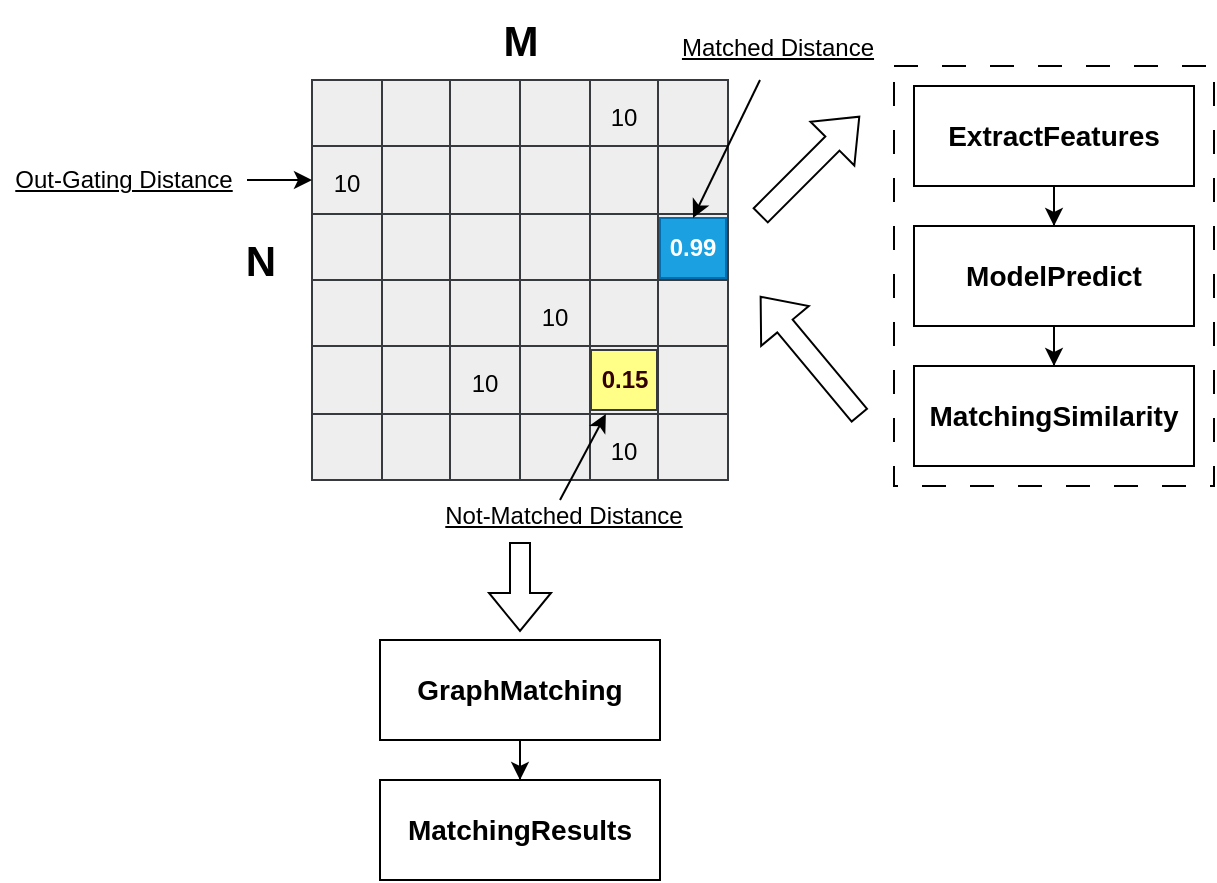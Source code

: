 <mxfile version="24.7.7">
  <diagram name="第 1 页" id="kzzO2YOHoRldFsW4yiQl">
    <mxGraphModel dx="954" dy="606" grid="1" gridSize="10" guides="1" tooltips="1" connect="1" arrows="1" fold="1" page="1" pageScale="1" pageWidth="827" pageHeight="1169" math="0" shadow="0">
      <root>
        <mxCell id="0" />
        <mxCell id="1" parent="0" />
        <mxCell id="0qRXyUEl9UgICIR-H8Mq-2" value="" style="rounded=0;whiteSpace=wrap;html=1;dashed=1;dashPattern=12 12;" vertex="1" parent="1">
          <mxGeometry x="477" y="283" width="160" height="210" as="geometry" />
        </mxCell>
        <mxCell id="0qRXyUEl9UgICIR-H8Mq-3" style="edgeStyle=orthogonalEdgeStyle;rounded=0;orthogonalLoop=1;jettySize=auto;html=1;entryX=0.5;entryY=0;entryDx=0;entryDy=0;" edge="1" parent="1" source="0qRXyUEl9UgICIR-H8Mq-4" target="0qRXyUEl9UgICIR-H8Mq-63">
          <mxGeometry relative="1" as="geometry" />
        </mxCell>
        <mxCell id="0qRXyUEl9UgICIR-H8Mq-4" value="&lt;b&gt;&lt;font style=&quot;font-size: 14px;&quot;&gt;ModelPredict&lt;/font&gt;&lt;/b&gt;" style="rounded=0;whiteSpace=wrap;html=1;" vertex="1" parent="1">
          <mxGeometry x="487" y="363" width="140" height="50" as="geometry" />
        </mxCell>
        <mxCell id="0qRXyUEl9UgICIR-H8Mq-5" value="" style="shape=table;startSize=0;container=1;collapsible=0;childLayout=tableLayout;fontSize=16;fillColor=#eeeeee;strokeColor=#36393d;" vertex="1" parent="1">
          <mxGeometry x="186" y="290" width="104" height="100" as="geometry" />
        </mxCell>
        <mxCell id="0qRXyUEl9UgICIR-H8Mq-6" value="" style="shape=tableRow;horizontal=0;startSize=0;swimlaneHead=0;swimlaneBody=0;strokeColor=inherit;top=0;left=0;bottom=0;right=0;collapsible=0;dropTarget=0;fillColor=none;points=[[0,0.5],[1,0.5]];portConstraint=eastwest;fontSize=16;" vertex="1" parent="0qRXyUEl9UgICIR-H8Mq-5">
          <mxGeometry width="104" height="33" as="geometry" />
        </mxCell>
        <mxCell id="0qRXyUEl9UgICIR-H8Mq-7" value="" style="shape=partialRectangle;html=1;whiteSpace=wrap;connectable=0;strokeColor=inherit;overflow=hidden;fillColor=none;top=0;left=0;bottom=0;right=0;pointerEvents=1;fontSize=16;" vertex="1" parent="0qRXyUEl9UgICIR-H8Mq-6">
          <mxGeometry width="35" height="33" as="geometry">
            <mxRectangle width="35" height="33" as="alternateBounds" />
          </mxGeometry>
        </mxCell>
        <mxCell id="0qRXyUEl9UgICIR-H8Mq-8" value="" style="shape=partialRectangle;html=1;whiteSpace=wrap;connectable=0;strokeColor=inherit;overflow=hidden;fillColor=none;top=0;left=0;bottom=0;right=0;pointerEvents=1;fontSize=16;" vertex="1" parent="0qRXyUEl9UgICIR-H8Mq-6">
          <mxGeometry x="35" width="34" height="33" as="geometry">
            <mxRectangle width="34" height="33" as="alternateBounds" />
          </mxGeometry>
        </mxCell>
        <mxCell id="0qRXyUEl9UgICIR-H8Mq-9" value="" style="shape=partialRectangle;html=1;whiteSpace=wrap;connectable=0;strokeColor=inherit;overflow=hidden;fillColor=none;top=0;left=0;bottom=0;right=0;pointerEvents=1;fontSize=16;" vertex="1" parent="0qRXyUEl9UgICIR-H8Mq-6">
          <mxGeometry x="69" width="35" height="33" as="geometry">
            <mxRectangle width="35" height="33" as="alternateBounds" />
          </mxGeometry>
        </mxCell>
        <mxCell id="0qRXyUEl9UgICIR-H8Mq-10" value="" style="shape=tableRow;horizontal=0;startSize=0;swimlaneHead=0;swimlaneBody=0;strokeColor=inherit;top=0;left=0;bottom=0;right=0;collapsible=0;dropTarget=0;fillColor=none;points=[[0,0.5],[1,0.5]];portConstraint=eastwest;fontSize=16;" vertex="1" parent="0qRXyUEl9UgICIR-H8Mq-5">
          <mxGeometry y="33" width="104" height="34" as="geometry" />
        </mxCell>
        <mxCell id="0qRXyUEl9UgICIR-H8Mq-11" value="&lt;font style=&quot;font-size: 12px;&quot;&gt;10&lt;/font&gt;" style="shape=partialRectangle;html=1;whiteSpace=wrap;connectable=0;strokeColor=inherit;overflow=hidden;fillColor=none;top=0;left=0;bottom=0;right=0;pointerEvents=1;fontSize=16;" vertex="1" parent="0qRXyUEl9UgICIR-H8Mq-10">
          <mxGeometry width="35" height="34" as="geometry">
            <mxRectangle width="35" height="34" as="alternateBounds" />
          </mxGeometry>
        </mxCell>
        <mxCell id="0qRXyUEl9UgICIR-H8Mq-12" value="" style="shape=partialRectangle;html=1;whiteSpace=wrap;connectable=0;strokeColor=inherit;overflow=hidden;fillColor=none;top=0;left=0;bottom=0;right=0;pointerEvents=1;fontSize=16;" vertex="1" parent="0qRXyUEl9UgICIR-H8Mq-10">
          <mxGeometry x="35" width="34" height="34" as="geometry">
            <mxRectangle width="34" height="34" as="alternateBounds" />
          </mxGeometry>
        </mxCell>
        <mxCell id="0qRXyUEl9UgICIR-H8Mq-13" value="" style="shape=partialRectangle;html=1;whiteSpace=wrap;connectable=0;strokeColor=inherit;overflow=hidden;fillColor=none;top=0;left=0;bottom=0;right=0;pointerEvents=1;fontSize=16;" vertex="1" parent="0qRXyUEl9UgICIR-H8Mq-10">
          <mxGeometry x="69" width="35" height="34" as="geometry">
            <mxRectangle width="35" height="34" as="alternateBounds" />
          </mxGeometry>
        </mxCell>
        <mxCell id="0qRXyUEl9UgICIR-H8Mq-14" value="" style="shape=tableRow;horizontal=0;startSize=0;swimlaneHead=0;swimlaneBody=0;strokeColor=inherit;top=0;left=0;bottom=0;right=0;collapsible=0;dropTarget=0;fillColor=none;points=[[0,0.5],[1,0.5]];portConstraint=eastwest;fontSize=16;" vertex="1" parent="0qRXyUEl9UgICIR-H8Mq-5">
          <mxGeometry y="67" width="104" height="33" as="geometry" />
        </mxCell>
        <mxCell id="0qRXyUEl9UgICIR-H8Mq-15" value="" style="shape=partialRectangle;html=1;whiteSpace=wrap;connectable=0;strokeColor=inherit;overflow=hidden;fillColor=none;top=0;left=0;bottom=0;right=0;pointerEvents=1;fontSize=16;" vertex="1" parent="0qRXyUEl9UgICIR-H8Mq-14">
          <mxGeometry width="35" height="33" as="geometry">
            <mxRectangle width="35" height="33" as="alternateBounds" />
          </mxGeometry>
        </mxCell>
        <mxCell id="0qRXyUEl9UgICIR-H8Mq-16" value="" style="shape=partialRectangle;html=1;whiteSpace=wrap;connectable=0;strokeColor=inherit;overflow=hidden;fillColor=none;top=0;left=0;bottom=0;right=0;pointerEvents=1;fontSize=16;" vertex="1" parent="0qRXyUEl9UgICIR-H8Mq-14">
          <mxGeometry x="35" width="34" height="33" as="geometry">
            <mxRectangle width="34" height="33" as="alternateBounds" />
          </mxGeometry>
        </mxCell>
        <mxCell id="0qRXyUEl9UgICIR-H8Mq-17" value="" style="shape=partialRectangle;html=1;whiteSpace=wrap;connectable=0;strokeColor=inherit;overflow=hidden;fillColor=none;top=0;left=0;bottom=0;right=0;pointerEvents=1;fontSize=16;" vertex="1" parent="0qRXyUEl9UgICIR-H8Mq-14">
          <mxGeometry x="69" width="35" height="33" as="geometry">
            <mxRectangle width="35" height="33" as="alternateBounds" />
          </mxGeometry>
        </mxCell>
        <mxCell id="0qRXyUEl9UgICIR-H8Mq-18" value="" style="shape=table;startSize=0;container=1;collapsible=0;childLayout=tableLayout;fontSize=16;fillColor=#eeeeee;strokeColor=#36393d;" vertex="1" parent="1">
          <mxGeometry x="290" y="290" width="104" height="100" as="geometry" />
        </mxCell>
        <mxCell id="0qRXyUEl9UgICIR-H8Mq-19" value="" style="shape=tableRow;horizontal=0;startSize=0;swimlaneHead=0;swimlaneBody=0;strokeColor=inherit;top=0;left=0;bottom=0;right=0;collapsible=0;dropTarget=0;fillColor=none;points=[[0,0.5],[1,0.5]];portConstraint=eastwest;fontSize=16;" vertex="1" parent="0qRXyUEl9UgICIR-H8Mq-18">
          <mxGeometry width="104" height="33" as="geometry" />
        </mxCell>
        <mxCell id="0qRXyUEl9UgICIR-H8Mq-20" value="" style="shape=partialRectangle;html=1;whiteSpace=wrap;connectable=0;strokeColor=inherit;overflow=hidden;fillColor=none;top=0;left=0;bottom=0;right=0;pointerEvents=1;fontSize=16;" vertex="1" parent="0qRXyUEl9UgICIR-H8Mq-19">
          <mxGeometry width="35" height="33" as="geometry">
            <mxRectangle width="35" height="33" as="alternateBounds" />
          </mxGeometry>
        </mxCell>
        <mxCell id="0qRXyUEl9UgICIR-H8Mq-21" value="&lt;font style=&quot;font-size: 12px;&quot;&gt;10&lt;/font&gt;" style="shape=partialRectangle;html=1;whiteSpace=wrap;connectable=0;strokeColor=inherit;overflow=hidden;fillColor=none;top=0;left=0;bottom=0;right=0;pointerEvents=1;fontSize=16;" vertex="1" parent="0qRXyUEl9UgICIR-H8Mq-19">
          <mxGeometry x="35" width="34" height="33" as="geometry">
            <mxRectangle width="34" height="33" as="alternateBounds" />
          </mxGeometry>
        </mxCell>
        <mxCell id="0qRXyUEl9UgICIR-H8Mq-22" value="" style="shape=partialRectangle;html=1;whiteSpace=wrap;connectable=0;strokeColor=inherit;overflow=hidden;fillColor=none;top=0;left=0;bottom=0;right=0;pointerEvents=1;fontSize=16;" vertex="1" parent="0qRXyUEl9UgICIR-H8Mq-19">
          <mxGeometry x="69" width="35" height="33" as="geometry">
            <mxRectangle width="35" height="33" as="alternateBounds" />
          </mxGeometry>
        </mxCell>
        <mxCell id="0qRXyUEl9UgICIR-H8Mq-23" value="" style="shape=tableRow;horizontal=0;startSize=0;swimlaneHead=0;swimlaneBody=0;strokeColor=inherit;top=0;left=0;bottom=0;right=0;collapsible=0;dropTarget=0;fillColor=none;points=[[0,0.5],[1,0.5]];portConstraint=eastwest;fontSize=16;" vertex="1" parent="0qRXyUEl9UgICIR-H8Mq-18">
          <mxGeometry y="33" width="104" height="34" as="geometry" />
        </mxCell>
        <mxCell id="0qRXyUEl9UgICIR-H8Mq-24" value="" style="shape=partialRectangle;html=1;whiteSpace=wrap;connectable=0;strokeColor=inherit;overflow=hidden;fillColor=none;top=0;left=0;bottom=0;right=0;pointerEvents=1;fontSize=16;" vertex="1" parent="0qRXyUEl9UgICIR-H8Mq-23">
          <mxGeometry width="35" height="34" as="geometry">
            <mxRectangle width="35" height="34" as="alternateBounds" />
          </mxGeometry>
        </mxCell>
        <mxCell id="0qRXyUEl9UgICIR-H8Mq-25" value="" style="shape=partialRectangle;html=1;whiteSpace=wrap;connectable=0;strokeColor=inherit;overflow=hidden;fillColor=none;top=0;left=0;bottom=0;right=0;pointerEvents=1;fontSize=16;" vertex="1" parent="0qRXyUEl9UgICIR-H8Mq-23">
          <mxGeometry x="35" width="34" height="34" as="geometry">
            <mxRectangle width="34" height="34" as="alternateBounds" />
          </mxGeometry>
        </mxCell>
        <mxCell id="0qRXyUEl9UgICIR-H8Mq-26" value="" style="shape=partialRectangle;html=1;whiteSpace=wrap;connectable=0;strokeColor=inherit;overflow=hidden;fillColor=none;top=0;left=0;bottom=0;right=0;pointerEvents=1;fontSize=16;" vertex="1" parent="0qRXyUEl9UgICIR-H8Mq-23">
          <mxGeometry x="69" width="35" height="34" as="geometry">
            <mxRectangle width="35" height="34" as="alternateBounds" />
          </mxGeometry>
        </mxCell>
        <mxCell id="0qRXyUEl9UgICIR-H8Mq-27" value="" style="shape=tableRow;horizontal=0;startSize=0;swimlaneHead=0;swimlaneBody=0;strokeColor=inherit;top=0;left=0;bottom=0;right=0;collapsible=0;dropTarget=0;fillColor=none;points=[[0,0.5],[1,0.5]];portConstraint=eastwest;fontSize=16;" vertex="1" parent="0qRXyUEl9UgICIR-H8Mq-18">
          <mxGeometry y="67" width="104" height="33" as="geometry" />
        </mxCell>
        <mxCell id="0qRXyUEl9UgICIR-H8Mq-28" value="" style="shape=partialRectangle;html=1;whiteSpace=wrap;connectable=0;strokeColor=inherit;overflow=hidden;fillColor=none;top=0;left=0;bottom=0;right=0;pointerEvents=1;fontSize=16;" vertex="1" parent="0qRXyUEl9UgICIR-H8Mq-27">
          <mxGeometry width="35" height="33" as="geometry">
            <mxRectangle width="35" height="33" as="alternateBounds" />
          </mxGeometry>
        </mxCell>
        <mxCell id="0qRXyUEl9UgICIR-H8Mq-29" value="" style="shape=partialRectangle;html=1;whiteSpace=wrap;connectable=0;strokeColor=inherit;overflow=hidden;fillColor=none;top=0;left=0;bottom=0;right=0;pointerEvents=1;fontSize=16;" vertex="1" parent="0qRXyUEl9UgICIR-H8Mq-27">
          <mxGeometry x="35" width="34" height="33" as="geometry">
            <mxRectangle width="34" height="33" as="alternateBounds" />
          </mxGeometry>
        </mxCell>
        <mxCell id="0qRXyUEl9UgICIR-H8Mq-30" value="" style="shape=partialRectangle;html=1;whiteSpace=wrap;connectable=0;strokeColor=inherit;overflow=hidden;fillColor=none;top=0;left=0;bottom=0;right=0;pointerEvents=1;fontSize=16;" vertex="1" parent="0qRXyUEl9UgICIR-H8Mq-27">
          <mxGeometry x="69" width="35" height="33" as="geometry">
            <mxRectangle width="35" height="33" as="alternateBounds" />
          </mxGeometry>
        </mxCell>
        <mxCell id="0qRXyUEl9UgICIR-H8Mq-31" value="" style="shape=table;startSize=0;container=1;collapsible=0;childLayout=tableLayout;fontSize=16;fillColor=#eeeeee;strokeColor=#36393d;" vertex="1" parent="1">
          <mxGeometry x="186" y="390" width="104" height="100" as="geometry" />
        </mxCell>
        <mxCell id="0qRXyUEl9UgICIR-H8Mq-32" value="" style="shape=tableRow;horizontal=0;startSize=0;swimlaneHead=0;swimlaneBody=0;strokeColor=inherit;top=0;left=0;bottom=0;right=0;collapsible=0;dropTarget=0;fillColor=none;points=[[0,0.5],[1,0.5]];portConstraint=eastwest;fontSize=16;" vertex="1" parent="0qRXyUEl9UgICIR-H8Mq-31">
          <mxGeometry width="104" height="33" as="geometry" />
        </mxCell>
        <mxCell id="0qRXyUEl9UgICIR-H8Mq-33" value="" style="shape=partialRectangle;html=1;whiteSpace=wrap;connectable=0;strokeColor=inherit;overflow=hidden;fillColor=none;top=0;left=0;bottom=0;right=0;pointerEvents=1;fontSize=16;" vertex="1" parent="0qRXyUEl9UgICIR-H8Mq-32">
          <mxGeometry width="35" height="33" as="geometry">
            <mxRectangle width="35" height="33" as="alternateBounds" />
          </mxGeometry>
        </mxCell>
        <mxCell id="0qRXyUEl9UgICIR-H8Mq-34" value="" style="shape=partialRectangle;html=1;whiteSpace=wrap;connectable=0;strokeColor=inherit;overflow=hidden;fillColor=none;top=0;left=0;bottom=0;right=0;pointerEvents=1;fontSize=16;" vertex="1" parent="0qRXyUEl9UgICIR-H8Mq-32">
          <mxGeometry x="35" width="34" height="33" as="geometry">
            <mxRectangle width="34" height="33" as="alternateBounds" />
          </mxGeometry>
        </mxCell>
        <mxCell id="0qRXyUEl9UgICIR-H8Mq-35" value="" style="shape=partialRectangle;html=1;whiteSpace=wrap;connectable=0;strokeColor=inherit;overflow=hidden;fillColor=none;top=0;left=0;bottom=0;right=0;pointerEvents=1;fontSize=16;" vertex="1" parent="0qRXyUEl9UgICIR-H8Mq-32">
          <mxGeometry x="69" width="35" height="33" as="geometry">
            <mxRectangle width="35" height="33" as="alternateBounds" />
          </mxGeometry>
        </mxCell>
        <mxCell id="0qRXyUEl9UgICIR-H8Mq-36" value="" style="shape=tableRow;horizontal=0;startSize=0;swimlaneHead=0;swimlaneBody=0;strokeColor=inherit;top=0;left=0;bottom=0;right=0;collapsible=0;dropTarget=0;fillColor=none;points=[[0,0.5],[1,0.5]];portConstraint=eastwest;fontSize=16;" vertex="1" parent="0qRXyUEl9UgICIR-H8Mq-31">
          <mxGeometry y="33" width="104" height="34" as="geometry" />
        </mxCell>
        <mxCell id="0qRXyUEl9UgICIR-H8Mq-37" value="" style="shape=partialRectangle;html=1;whiteSpace=wrap;connectable=0;strokeColor=inherit;overflow=hidden;fillColor=none;top=0;left=0;bottom=0;right=0;pointerEvents=1;fontSize=16;" vertex="1" parent="0qRXyUEl9UgICIR-H8Mq-36">
          <mxGeometry width="35" height="34" as="geometry">
            <mxRectangle width="35" height="34" as="alternateBounds" />
          </mxGeometry>
        </mxCell>
        <mxCell id="0qRXyUEl9UgICIR-H8Mq-38" value="" style="shape=partialRectangle;html=1;whiteSpace=wrap;connectable=0;strokeColor=inherit;overflow=hidden;fillColor=none;top=0;left=0;bottom=0;right=0;pointerEvents=1;fontSize=16;" vertex="1" parent="0qRXyUEl9UgICIR-H8Mq-36">
          <mxGeometry x="35" width="34" height="34" as="geometry">
            <mxRectangle width="34" height="34" as="alternateBounds" />
          </mxGeometry>
        </mxCell>
        <mxCell id="0qRXyUEl9UgICIR-H8Mq-39" value="&lt;font style=&quot;font-size: 12px;&quot;&gt;10&lt;/font&gt;" style="shape=partialRectangle;html=1;whiteSpace=wrap;connectable=0;strokeColor=inherit;overflow=hidden;fillColor=none;top=0;left=0;bottom=0;right=0;pointerEvents=1;fontSize=16;" vertex="1" parent="0qRXyUEl9UgICIR-H8Mq-36">
          <mxGeometry x="69" width="35" height="34" as="geometry">
            <mxRectangle width="35" height="34" as="alternateBounds" />
          </mxGeometry>
        </mxCell>
        <mxCell id="0qRXyUEl9UgICIR-H8Mq-40" value="" style="shape=tableRow;horizontal=0;startSize=0;swimlaneHead=0;swimlaneBody=0;strokeColor=inherit;top=0;left=0;bottom=0;right=0;collapsible=0;dropTarget=0;fillColor=none;points=[[0,0.5],[1,0.5]];portConstraint=eastwest;fontSize=16;" vertex="1" parent="0qRXyUEl9UgICIR-H8Mq-31">
          <mxGeometry y="67" width="104" height="33" as="geometry" />
        </mxCell>
        <mxCell id="0qRXyUEl9UgICIR-H8Mq-41" value="" style="shape=partialRectangle;html=1;whiteSpace=wrap;connectable=0;strokeColor=inherit;overflow=hidden;fillColor=none;top=0;left=0;bottom=0;right=0;pointerEvents=1;fontSize=16;" vertex="1" parent="0qRXyUEl9UgICIR-H8Mq-40">
          <mxGeometry width="35" height="33" as="geometry">
            <mxRectangle width="35" height="33" as="alternateBounds" />
          </mxGeometry>
        </mxCell>
        <mxCell id="0qRXyUEl9UgICIR-H8Mq-42" value="" style="shape=partialRectangle;html=1;whiteSpace=wrap;connectable=0;strokeColor=inherit;overflow=hidden;fillColor=none;top=0;left=0;bottom=0;right=0;pointerEvents=1;fontSize=16;" vertex="1" parent="0qRXyUEl9UgICIR-H8Mq-40">
          <mxGeometry x="35" width="34" height="33" as="geometry">
            <mxRectangle width="34" height="33" as="alternateBounds" />
          </mxGeometry>
        </mxCell>
        <mxCell id="0qRXyUEl9UgICIR-H8Mq-43" value="" style="shape=partialRectangle;html=1;whiteSpace=wrap;connectable=0;strokeColor=inherit;overflow=hidden;fillColor=none;top=0;left=0;bottom=0;right=0;pointerEvents=1;fontSize=16;" vertex="1" parent="0qRXyUEl9UgICIR-H8Mq-40">
          <mxGeometry x="69" width="35" height="33" as="geometry">
            <mxRectangle width="35" height="33" as="alternateBounds" />
          </mxGeometry>
        </mxCell>
        <mxCell id="0qRXyUEl9UgICIR-H8Mq-44" value="" style="shape=table;startSize=0;container=1;collapsible=0;childLayout=tableLayout;fontSize=16;fillColor=#eeeeee;strokeColor=#36393d;" vertex="1" parent="1">
          <mxGeometry x="290" y="390" width="104" height="100" as="geometry" />
        </mxCell>
        <mxCell id="0qRXyUEl9UgICIR-H8Mq-45" value="" style="shape=tableRow;horizontal=0;startSize=0;swimlaneHead=0;swimlaneBody=0;strokeColor=inherit;top=0;left=0;bottom=0;right=0;collapsible=0;dropTarget=0;fillColor=none;points=[[0,0.5],[1,0.5]];portConstraint=eastwest;fontSize=16;" vertex="1" parent="0qRXyUEl9UgICIR-H8Mq-44">
          <mxGeometry width="104" height="33" as="geometry" />
        </mxCell>
        <mxCell id="0qRXyUEl9UgICIR-H8Mq-46" value="&lt;font style=&quot;font-size: 12px;&quot;&gt;10&lt;/font&gt;" style="shape=partialRectangle;html=1;whiteSpace=wrap;connectable=0;strokeColor=inherit;overflow=hidden;fillColor=none;top=0;left=0;bottom=0;right=0;pointerEvents=1;fontSize=16;" vertex="1" parent="0qRXyUEl9UgICIR-H8Mq-45">
          <mxGeometry width="35" height="33" as="geometry">
            <mxRectangle width="35" height="33" as="alternateBounds" />
          </mxGeometry>
        </mxCell>
        <mxCell id="0qRXyUEl9UgICIR-H8Mq-47" value="" style="shape=partialRectangle;html=1;whiteSpace=wrap;connectable=0;strokeColor=inherit;overflow=hidden;fillColor=none;top=0;left=0;bottom=0;right=0;pointerEvents=1;fontSize=16;" vertex="1" parent="0qRXyUEl9UgICIR-H8Mq-45">
          <mxGeometry x="35" width="34" height="33" as="geometry">
            <mxRectangle width="34" height="33" as="alternateBounds" />
          </mxGeometry>
        </mxCell>
        <mxCell id="0qRXyUEl9UgICIR-H8Mq-48" value="" style="shape=partialRectangle;html=1;whiteSpace=wrap;connectable=0;strokeColor=inherit;overflow=hidden;fillColor=none;top=0;left=0;bottom=0;right=0;pointerEvents=1;fontSize=16;" vertex="1" parent="0qRXyUEl9UgICIR-H8Mq-45">
          <mxGeometry x="69" width="35" height="33" as="geometry">
            <mxRectangle width="35" height="33" as="alternateBounds" />
          </mxGeometry>
        </mxCell>
        <mxCell id="0qRXyUEl9UgICIR-H8Mq-49" value="" style="shape=tableRow;horizontal=0;startSize=0;swimlaneHead=0;swimlaneBody=0;strokeColor=inherit;top=0;left=0;bottom=0;right=0;collapsible=0;dropTarget=0;fillColor=none;points=[[0,0.5],[1,0.5]];portConstraint=eastwest;fontSize=16;" vertex="1" parent="0qRXyUEl9UgICIR-H8Mq-44">
          <mxGeometry y="33" width="104" height="34" as="geometry" />
        </mxCell>
        <mxCell id="0qRXyUEl9UgICIR-H8Mq-50" value="" style="shape=partialRectangle;html=1;whiteSpace=wrap;connectable=0;strokeColor=inherit;overflow=hidden;fillColor=none;top=0;left=0;bottom=0;right=0;pointerEvents=1;fontSize=16;" vertex="1" parent="0qRXyUEl9UgICIR-H8Mq-49">
          <mxGeometry width="35" height="34" as="geometry">
            <mxRectangle width="35" height="34" as="alternateBounds" />
          </mxGeometry>
        </mxCell>
        <mxCell id="0qRXyUEl9UgICIR-H8Mq-51" value="&lt;font style=&quot;font-size: 12px;&quot;&gt;0.15&lt;/font&gt;" style="shape=partialRectangle;html=1;whiteSpace=wrap;connectable=0;strokeColor=inherit;overflow=hidden;fillColor=none;top=0;left=0;bottom=0;right=0;pointerEvents=1;fontSize=16;" vertex="1" parent="0qRXyUEl9UgICIR-H8Mq-49">
          <mxGeometry x="35" width="34" height="34" as="geometry">
            <mxRectangle width="34" height="34" as="alternateBounds" />
          </mxGeometry>
        </mxCell>
        <mxCell id="0qRXyUEl9UgICIR-H8Mq-52" value="" style="shape=partialRectangle;html=1;whiteSpace=wrap;connectable=0;strokeColor=inherit;overflow=hidden;fillColor=none;top=0;left=0;bottom=0;right=0;pointerEvents=1;fontSize=16;" vertex="1" parent="0qRXyUEl9UgICIR-H8Mq-49">
          <mxGeometry x="69" width="35" height="34" as="geometry">
            <mxRectangle width="35" height="34" as="alternateBounds" />
          </mxGeometry>
        </mxCell>
        <mxCell id="0qRXyUEl9UgICIR-H8Mq-53" value="" style="shape=tableRow;horizontal=0;startSize=0;swimlaneHead=0;swimlaneBody=0;strokeColor=inherit;top=0;left=0;bottom=0;right=0;collapsible=0;dropTarget=0;fillColor=none;points=[[0,0.5],[1,0.5]];portConstraint=eastwest;fontSize=16;" vertex="1" parent="0qRXyUEl9UgICIR-H8Mq-44">
          <mxGeometry y="67" width="104" height="33" as="geometry" />
        </mxCell>
        <mxCell id="0qRXyUEl9UgICIR-H8Mq-54" value="" style="shape=partialRectangle;html=1;whiteSpace=wrap;connectable=0;strokeColor=inherit;overflow=hidden;fillColor=none;top=0;left=0;bottom=0;right=0;pointerEvents=1;fontSize=16;" vertex="1" parent="0qRXyUEl9UgICIR-H8Mq-53">
          <mxGeometry width="35" height="33" as="geometry">
            <mxRectangle width="35" height="33" as="alternateBounds" />
          </mxGeometry>
        </mxCell>
        <mxCell id="0qRXyUEl9UgICIR-H8Mq-55" value="&lt;font style=&quot;font-size: 12px;&quot;&gt;10&lt;/font&gt;" style="shape=partialRectangle;html=1;whiteSpace=wrap;connectable=0;strokeColor=inherit;overflow=hidden;fillColor=none;top=0;left=0;bottom=0;right=0;pointerEvents=1;fontSize=16;" vertex="1" parent="0qRXyUEl9UgICIR-H8Mq-53">
          <mxGeometry x="35" width="34" height="33" as="geometry">
            <mxRectangle width="34" height="33" as="alternateBounds" />
          </mxGeometry>
        </mxCell>
        <mxCell id="0qRXyUEl9UgICIR-H8Mq-56" value="" style="shape=partialRectangle;html=1;whiteSpace=wrap;connectable=0;strokeColor=inherit;overflow=hidden;fillColor=none;top=0;left=0;bottom=0;right=0;pointerEvents=1;fontSize=16;" vertex="1" parent="0qRXyUEl9UgICIR-H8Mq-53">
          <mxGeometry x="69" width="35" height="33" as="geometry">
            <mxRectangle width="35" height="33" as="alternateBounds" />
          </mxGeometry>
        </mxCell>
        <mxCell id="0qRXyUEl9UgICIR-H8Mq-57" value="M" style="text;html=1;align=center;verticalAlign=middle;resizable=0;points=[];autosize=1;strokeColor=none;fillColor=none;fontStyle=1;fontSize=21;" vertex="1" parent="1">
          <mxGeometry x="270" y="250" width="40" height="40" as="geometry" />
        </mxCell>
        <mxCell id="0qRXyUEl9UgICIR-H8Mq-58" value="N" style="text;html=1;align=center;verticalAlign=middle;resizable=0;points=[];autosize=1;strokeColor=none;fillColor=none;fontStyle=1;fontSize=21;" vertex="1" parent="1">
          <mxGeometry x="140" y="360" width="40" height="40" as="geometry" />
        </mxCell>
        <mxCell id="0qRXyUEl9UgICIR-H8Mq-59" value="&lt;b&gt;0.99&lt;/b&gt;" style="rounded=0;whiteSpace=wrap;html=1;fillColor=#1ba1e2;strokeColor=#006EAF;fontColor=#ffffff;" vertex="1" parent="1">
          <mxGeometry x="360" y="359" width="33" height="30" as="geometry" />
        </mxCell>
        <mxCell id="0qRXyUEl9UgICIR-H8Mq-60" value="" style="shape=flexArrow;endArrow=classic;html=1;rounded=0;" edge="1" parent="1">
          <mxGeometry width="50" height="50" relative="1" as="geometry">
            <mxPoint x="410" y="358" as="sourcePoint" />
            <mxPoint x="460" y="308" as="targetPoint" />
          </mxGeometry>
        </mxCell>
        <mxCell id="0qRXyUEl9UgICIR-H8Mq-61" style="edgeStyle=orthogonalEdgeStyle;rounded=0;orthogonalLoop=1;jettySize=auto;html=1;" edge="1" parent="1" source="0qRXyUEl9UgICIR-H8Mq-62" target="0qRXyUEl9UgICIR-H8Mq-4">
          <mxGeometry relative="1" as="geometry" />
        </mxCell>
        <mxCell id="0qRXyUEl9UgICIR-H8Mq-62" value="&lt;b&gt;&lt;font style=&quot;font-size: 14px;&quot;&gt;ExtractFeatures&lt;/font&gt;&lt;/b&gt;" style="rounded=0;whiteSpace=wrap;html=1;" vertex="1" parent="1">
          <mxGeometry x="487" y="293" width="140" height="50" as="geometry" />
        </mxCell>
        <mxCell id="0qRXyUEl9UgICIR-H8Mq-63" value="&lt;b&gt;&lt;font style=&quot;font-size: 14px;&quot;&gt;MatchingSimilarity&lt;/font&gt;&lt;/b&gt;" style="rounded=0;whiteSpace=wrap;html=1;" vertex="1" parent="1">
          <mxGeometry x="487" y="433" width="140" height="50" as="geometry" />
        </mxCell>
        <mxCell id="0qRXyUEl9UgICIR-H8Mq-64" value="" style="shape=flexArrow;endArrow=classic;html=1;rounded=0;" edge="1" parent="1">
          <mxGeometry width="50" height="50" relative="1" as="geometry">
            <mxPoint x="460" y="458" as="sourcePoint" />
            <mxPoint x="410" y="398" as="targetPoint" />
          </mxGeometry>
        </mxCell>
        <mxCell id="0qRXyUEl9UgICIR-H8Mq-65" style="edgeStyle=orthogonalEdgeStyle;rounded=0;orthogonalLoop=1;jettySize=auto;html=1;entryX=0;entryY=0.5;entryDx=0;entryDy=0;" edge="1" parent="1" source="0qRXyUEl9UgICIR-H8Mq-66" target="0qRXyUEl9UgICIR-H8Mq-10">
          <mxGeometry relative="1" as="geometry" />
        </mxCell>
        <mxCell id="0qRXyUEl9UgICIR-H8Mq-66" value="Out-Gating Distance" style="text;html=1;align=center;verticalAlign=middle;whiteSpace=wrap;rounded=0;fontStyle=4" vertex="1" parent="1">
          <mxGeometry x="30" y="325" width="123.5" height="30" as="geometry" />
        </mxCell>
        <mxCell id="0qRXyUEl9UgICIR-H8Mq-67" value="Matched Distance" style="text;html=1;align=center;verticalAlign=middle;whiteSpace=wrap;rounded=0;fontStyle=4" vertex="1" parent="1">
          <mxGeometry x="357" y="259" width="123.5" height="30" as="geometry" />
        </mxCell>
        <mxCell id="0qRXyUEl9UgICIR-H8Mq-68" value="" style="endArrow=classic;html=1;rounded=0;entryX=0.5;entryY=0;entryDx=0;entryDy=0;" edge="1" parent="1" target="0qRXyUEl9UgICIR-H8Mq-59">
          <mxGeometry width="50" height="50" relative="1" as="geometry">
            <mxPoint x="410" y="290" as="sourcePoint" />
            <mxPoint x="460" y="240" as="targetPoint" />
          </mxGeometry>
        </mxCell>
        <mxCell id="0qRXyUEl9UgICIR-H8Mq-69" value="Not-Matched Distance" style="text;html=1;align=center;verticalAlign=middle;whiteSpace=wrap;rounded=0;fontStyle=4" vertex="1" parent="1">
          <mxGeometry x="250" y="493" width="123.5" height="30" as="geometry" />
        </mxCell>
        <mxCell id="0qRXyUEl9UgICIR-H8Mq-70" value="" style="endArrow=classic;html=1;rounded=0;" edge="1" parent="1" target="0qRXyUEl9UgICIR-H8Mq-49">
          <mxGeometry width="50" height="50" relative="1" as="geometry">
            <mxPoint x="310" y="500" as="sourcePoint" />
            <mxPoint x="360" y="450" as="targetPoint" />
          </mxGeometry>
        </mxCell>
        <mxCell id="0qRXyUEl9UgICIR-H8Mq-71" value="&lt;font color=&quot;#330000&quot;&gt;&lt;b&gt;0.15&lt;/b&gt;&lt;/font&gt;" style="rounded=0;whiteSpace=wrap;html=1;fillColor=#ffff88;strokeColor=#36393d;" vertex="1" parent="1">
          <mxGeometry x="325.5" y="425" width="33" height="30" as="geometry" />
        </mxCell>
        <mxCell id="0qRXyUEl9UgICIR-H8Mq-79" style="edgeStyle=orthogonalEdgeStyle;rounded=0;orthogonalLoop=1;jettySize=auto;html=1;entryX=0.5;entryY=0;entryDx=0;entryDy=0;" edge="1" parent="1" source="0qRXyUEl9UgICIR-H8Mq-73" target="0qRXyUEl9UgICIR-H8Mq-75">
          <mxGeometry relative="1" as="geometry" />
        </mxCell>
        <mxCell id="0qRXyUEl9UgICIR-H8Mq-73" value="&lt;b&gt;&lt;font style=&quot;font-size: 14px;&quot;&gt;GraphMatching&lt;/font&gt;&lt;/b&gt;" style="rounded=0;whiteSpace=wrap;html=1;" vertex="1" parent="1">
          <mxGeometry x="220" y="570" width="140" height="50" as="geometry" />
        </mxCell>
        <mxCell id="0qRXyUEl9UgICIR-H8Mq-74" value="" style="shape=flexArrow;endArrow=classic;html=1;rounded=0;" edge="1" parent="1">
          <mxGeometry width="50" height="50" relative="1" as="geometry">
            <mxPoint x="290" y="521" as="sourcePoint" />
            <mxPoint x="290" y="566" as="targetPoint" />
          </mxGeometry>
        </mxCell>
        <mxCell id="0qRXyUEl9UgICIR-H8Mq-75" value="&lt;span style=&quot;font-size: 14px;&quot;&gt;&lt;b&gt;MatchingResults&lt;/b&gt;&lt;/span&gt;" style="rounded=0;whiteSpace=wrap;html=1;" vertex="1" parent="1">
          <mxGeometry x="220" y="640" width="140" height="50" as="geometry" />
        </mxCell>
      </root>
    </mxGraphModel>
  </diagram>
</mxfile>
